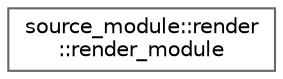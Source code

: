digraph "类继承关系图"
{
 // LATEX_PDF_SIZE
  bgcolor="transparent";
  edge [fontname=Helvetica,fontsize=10,labelfontname=Helvetica,labelfontsize=10];
  node [fontname=Helvetica,fontsize=10,shape=box,height=0.2,width=0.4];
  rankdir="LR";
  Node0 [id="Node000000",label="source_module::render\l::render_module",height=0.2,width=0.4,color="grey40", fillcolor="white", style="filled",URL="$classsource__module_1_1render_1_1render__module.html",tooltip=" "];
}
